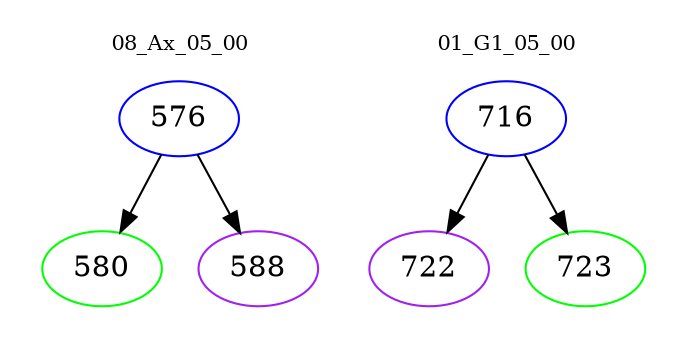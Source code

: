 digraph{
subgraph cluster_0 {
color = white
label = "08_Ax_05_00";
fontsize=10;
T0_576 [label="576", color="blue"]
T0_576 -> T0_580 [color="black"]
T0_580 [label="580", color="green"]
T0_576 -> T0_588 [color="black"]
T0_588 [label="588", color="purple"]
}
subgraph cluster_1 {
color = white
label = "01_G1_05_00";
fontsize=10;
T1_716 [label="716", color="blue"]
T1_716 -> T1_722 [color="black"]
T1_722 [label="722", color="purple"]
T1_716 -> T1_723 [color="black"]
T1_723 [label="723", color="green"]
}
}
